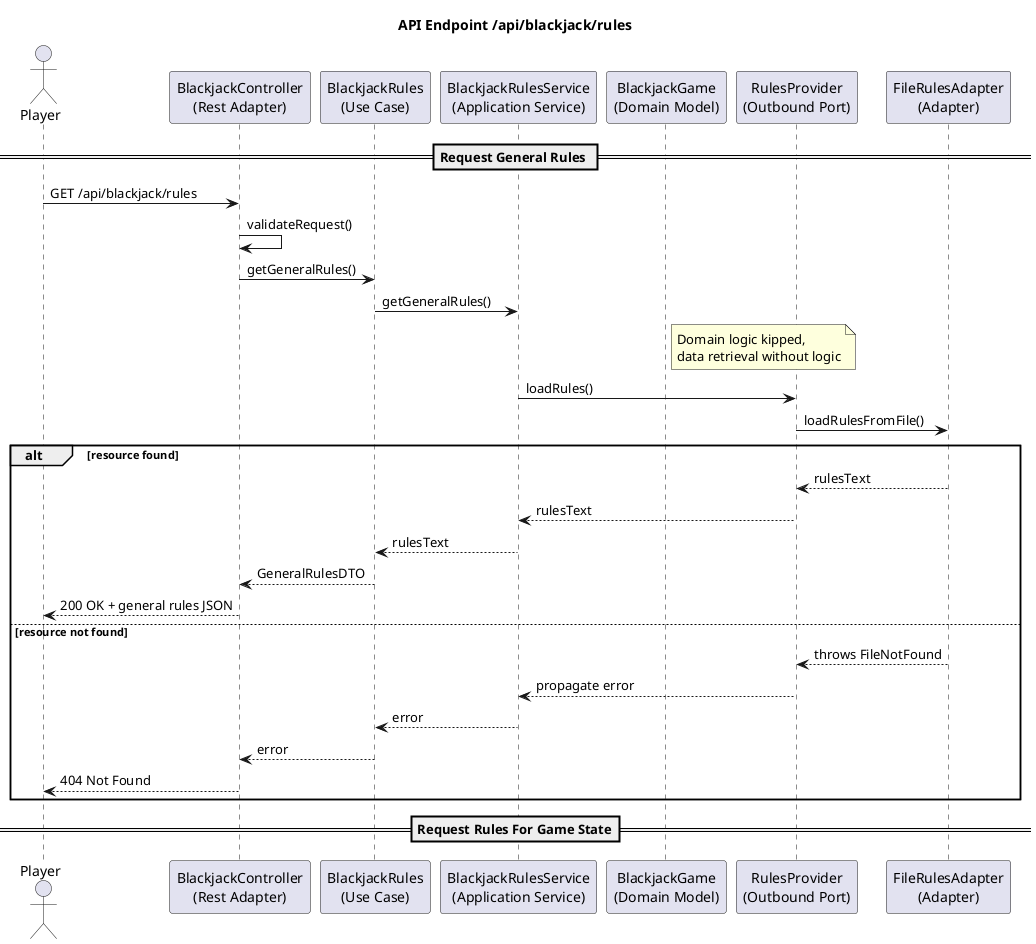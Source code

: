 @startuml
title API Endpoint /api/blackjack/rules
actor Player

participant "BlackjackController\n(Rest Adapter)" as Controller
participant "BlackjackRules\n(Use Case)" as UseCase
participant "BlackjackRulesService\n(Application Service)" as Service
participant "BlackjackGame\n(Domain Model)" as Domain
participant "RulesProvider\n(Outbound Port)" as Port
participant "FileRulesAdapter\n(Adapter)" as Adapter

== Request General Rules ==

Player -> Controller : GET /api/blackjack/rules
Controller -> Controller : validateRequest()

    Controller -> UseCase : getGeneralRules()
    UseCase -> Service : getGeneralRules()
    note right of Domain: Domain logic kipped, \ndata retrieval without logic
    Service -> Port : loadRules()
    Port -> Adapter : loadRulesFromFile()

alt resource found
    Adapter --> Port : rulesText
    Port --> Service : rulesText
    Service --> UseCase : rulesText
    UseCase --> Controller : GeneralRulesDTO
    Controller --> Player : 200 OK + general rules JSON

else resource not found
    Adapter --> Port : throws FileNotFound
    Port --> Service : propagate error
    Service --> UseCase : error
    UseCase --> Controller : error
    Controller --> Player : 404 Not Found

end

== Request Rules For Game State==



@enduml